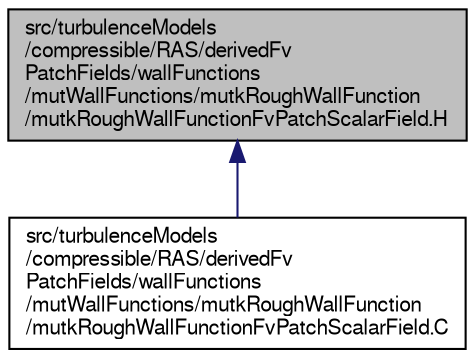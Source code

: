 digraph "src/turbulenceModels/compressible/RAS/derivedFvPatchFields/wallFunctions/mutWallFunctions/mutkRoughWallFunction/mutkRoughWallFunctionFvPatchScalarField.H"
{
  bgcolor="transparent";
  edge [fontname="FreeSans",fontsize="10",labelfontname="FreeSans",labelfontsize="10"];
  node [fontname="FreeSans",fontsize="10",shape=record];
  Node191 [label="src/turbulenceModels\l/compressible/RAS/derivedFv\lPatchFields/wallFunctions\l/mutWallFunctions/mutkRoughWallFunction\l/mutkRoughWallFunctionFvPatchScalarField.H",height=0.2,width=0.4,color="black", fillcolor="grey75", style="filled", fontcolor="black"];
  Node191 -> Node192 [dir="back",color="midnightblue",fontsize="10",style="solid",fontname="FreeSans"];
  Node192 [label="src/turbulenceModels\l/compressible/RAS/derivedFv\lPatchFields/wallFunctions\l/mutWallFunctions/mutkRoughWallFunction\l/mutkRoughWallFunctionFvPatchScalarField.C",height=0.2,width=0.4,color="black",URL="$a17201.html"];
}
